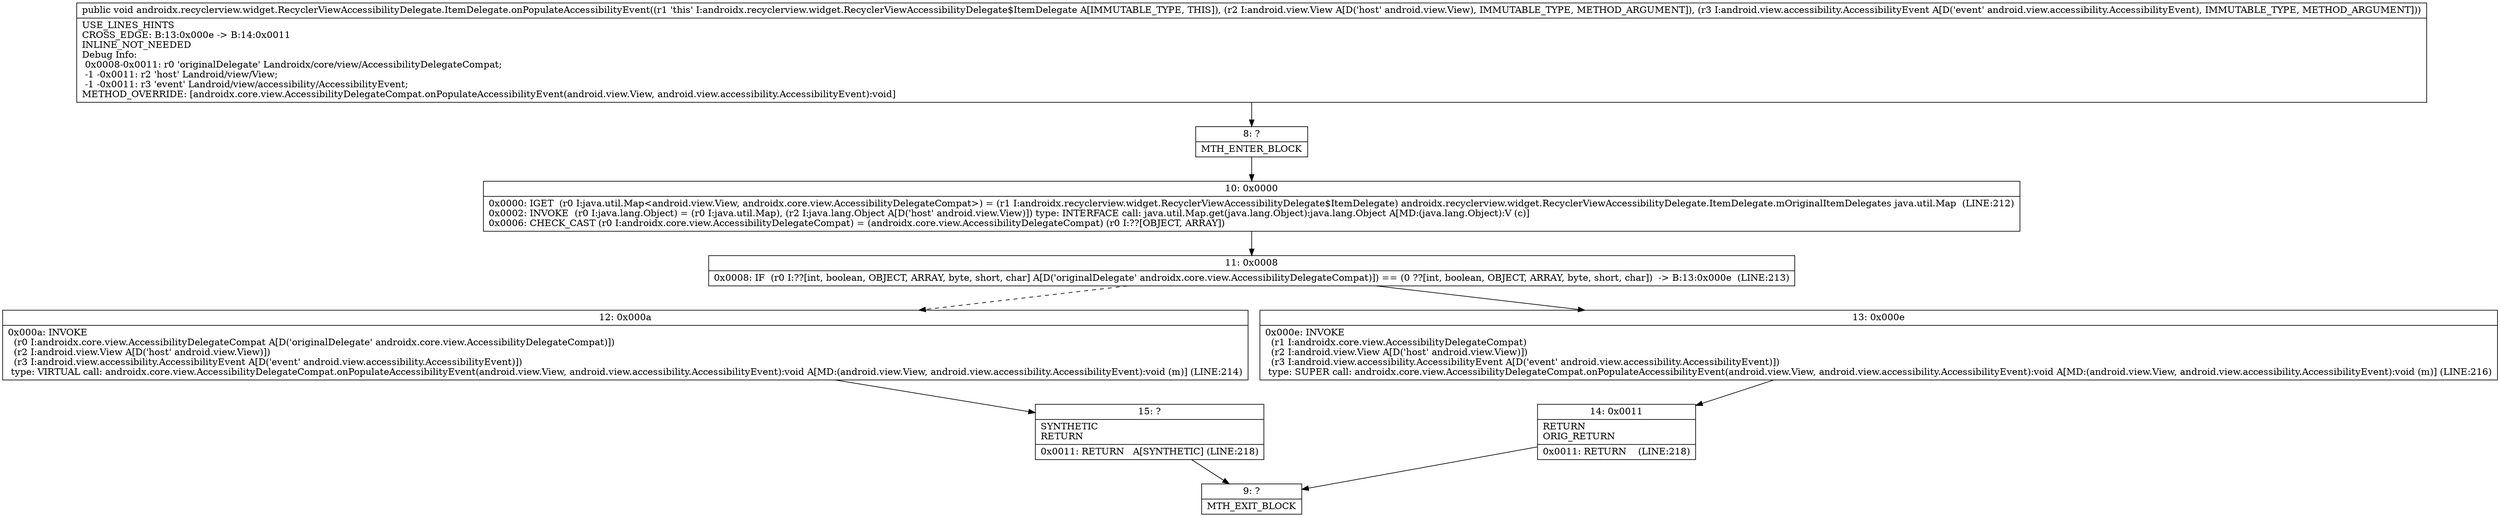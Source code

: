 digraph "CFG forandroidx.recyclerview.widget.RecyclerViewAccessibilityDelegate.ItemDelegate.onPopulateAccessibilityEvent(Landroid\/view\/View;Landroid\/view\/accessibility\/AccessibilityEvent;)V" {
Node_8 [shape=record,label="{8\:\ ?|MTH_ENTER_BLOCK\l}"];
Node_10 [shape=record,label="{10\:\ 0x0000|0x0000: IGET  (r0 I:java.util.Map\<android.view.View, androidx.core.view.AccessibilityDelegateCompat\>) = (r1 I:androidx.recyclerview.widget.RecyclerViewAccessibilityDelegate$ItemDelegate) androidx.recyclerview.widget.RecyclerViewAccessibilityDelegate.ItemDelegate.mOriginalItemDelegates java.util.Map  (LINE:212)\l0x0002: INVOKE  (r0 I:java.lang.Object) = (r0 I:java.util.Map), (r2 I:java.lang.Object A[D('host' android.view.View)]) type: INTERFACE call: java.util.Map.get(java.lang.Object):java.lang.Object A[MD:(java.lang.Object):V (c)]\l0x0006: CHECK_CAST (r0 I:androidx.core.view.AccessibilityDelegateCompat) = (androidx.core.view.AccessibilityDelegateCompat) (r0 I:??[OBJECT, ARRAY]) \l}"];
Node_11 [shape=record,label="{11\:\ 0x0008|0x0008: IF  (r0 I:??[int, boolean, OBJECT, ARRAY, byte, short, char] A[D('originalDelegate' androidx.core.view.AccessibilityDelegateCompat)]) == (0 ??[int, boolean, OBJECT, ARRAY, byte, short, char])  \-\> B:13:0x000e  (LINE:213)\l}"];
Node_12 [shape=record,label="{12\:\ 0x000a|0x000a: INVOKE  \l  (r0 I:androidx.core.view.AccessibilityDelegateCompat A[D('originalDelegate' androidx.core.view.AccessibilityDelegateCompat)])\l  (r2 I:android.view.View A[D('host' android.view.View)])\l  (r3 I:android.view.accessibility.AccessibilityEvent A[D('event' android.view.accessibility.AccessibilityEvent)])\l type: VIRTUAL call: androidx.core.view.AccessibilityDelegateCompat.onPopulateAccessibilityEvent(android.view.View, android.view.accessibility.AccessibilityEvent):void A[MD:(android.view.View, android.view.accessibility.AccessibilityEvent):void (m)] (LINE:214)\l}"];
Node_15 [shape=record,label="{15\:\ ?|SYNTHETIC\lRETURN\l|0x0011: RETURN   A[SYNTHETIC] (LINE:218)\l}"];
Node_9 [shape=record,label="{9\:\ ?|MTH_EXIT_BLOCK\l}"];
Node_13 [shape=record,label="{13\:\ 0x000e|0x000e: INVOKE  \l  (r1 I:androidx.core.view.AccessibilityDelegateCompat)\l  (r2 I:android.view.View A[D('host' android.view.View)])\l  (r3 I:android.view.accessibility.AccessibilityEvent A[D('event' android.view.accessibility.AccessibilityEvent)])\l type: SUPER call: androidx.core.view.AccessibilityDelegateCompat.onPopulateAccessibilityEvent(android.view.View, android.view.accessibility.AccessibilityEvent):void A[MD:(android.view.View, android.view.accessibility.AccessibilityEvent):void (m)] (LINE:216)\l}"];
Node_14 [shape=record,label="{14\:\ 0x0011|RETURN\lORIG_RETURN\l|0x0011: RETURN    (LINE:218)\l}"];
MethodNode[shape=record,label="{public void androidx.recyclerview.widget.RecyclerViewAccessibilityDelegate.ItemDelegate.onPopulateAccessibilityEvent((r1 'this' I:androidx.recyclerview.widget.RecyclerViewAccessibilityDelegate$ItemDelegate A[IMMUTABLE_TYPE, THIS]), (r2 I:android.view.View A[D('host' android.view.View), IMMUTABLE_TYPE, METHOD_ARGUMENT]), (r3 I:android.view.accessibility.AccessibilityEvent A[D('event' android.view.accessibility.AccessibilityEvent), IMMUTABLE_TYPE, METHOD_ARGUMENT]))  | USE_LINES_HINTS\lCROSS_EDGE: B:13:0x000e \-\> B:14:0x0011\lINLINE_NOT_NEEDED\lDebug Info:\l  0x0008\-0x0011: r0 'originalDelegate' Landroidx\/core\/view\/AccessibilityDelegateCompat;\l  \-1 \-0x0011: r2 'host' Landroid\/view\/View;\l  \-1 \-0x0011: r3 'event' Landroid\/view\/accessibility\/AccessibilityEvent;\lMETHOD_OVERRIDE: [androidx.core.view.AccessibilityDelegateCompat.onPopulateAccessibilityEvent(android.view.View, android.view.accessibility.AccessibilityEvent):void]\l}"];
MethodNode -> Node_8;Node_8 -> Node_10;
Node_10 -> Node_11;
Node_11 -> Node_12[style=dashed];
Node_11 -> Node_13;
Node_12 -> Node_15;
Node_15 -> Node_9;
Node_13 -> Node_14;
Node_14 -> Node_9;
}

